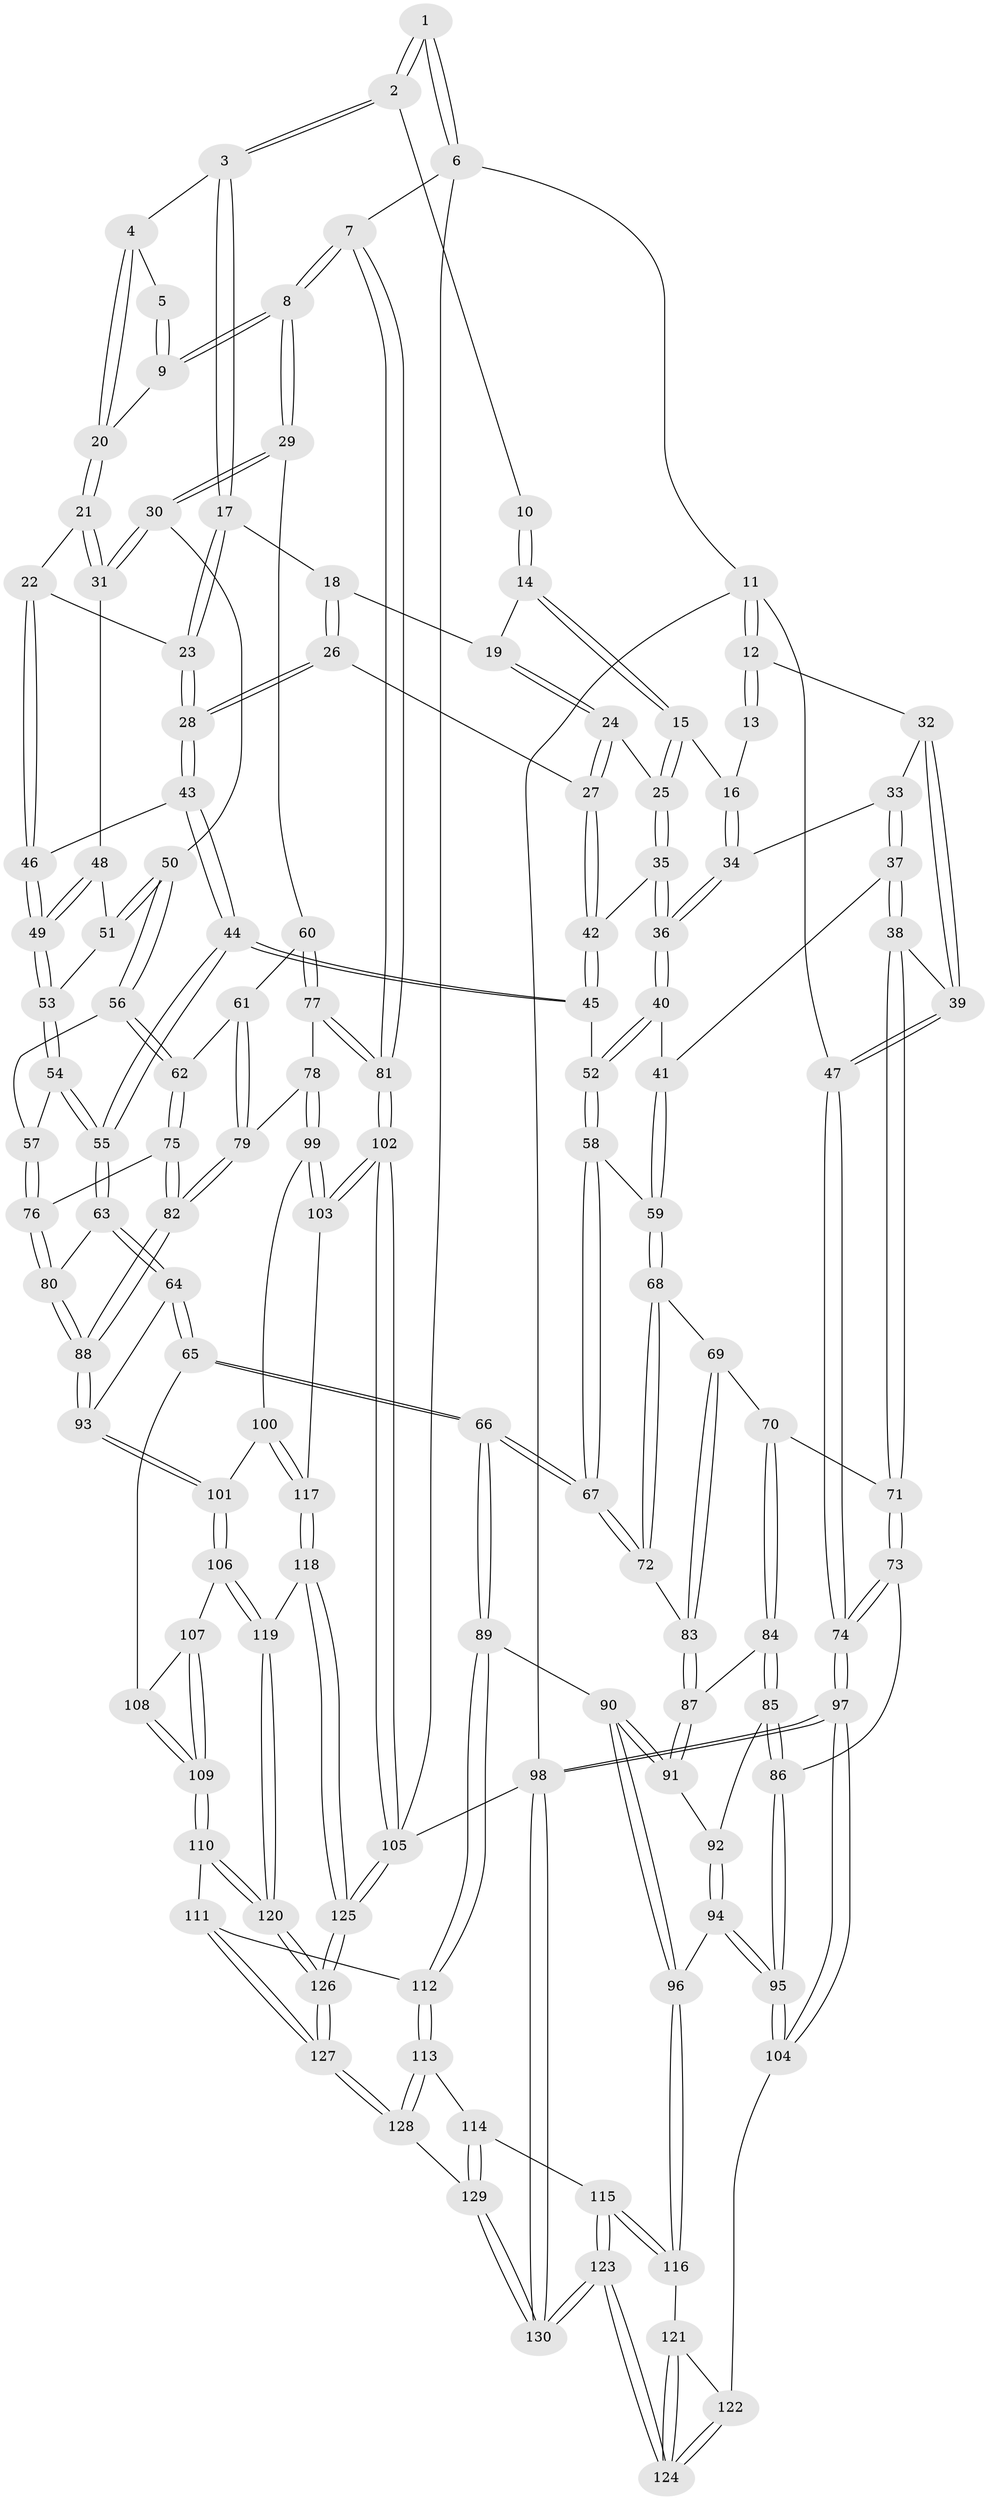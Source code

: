 // Generated by graph-tools (version 1.1) at 2025/01/03/09/25 05:01:19]
// undirected, 130 vertices, 322 edges
graph export_dot {
graph [start="1"]
  node [color=gray90,style=filled];
  1 [pos="+0.8714271636170858+0"];
  2 [pos="+0.6229849613789019+0"];
  3 [pos="+0.6192908508109866+0"];
  4 [pos="+0.789305121386006+0.05238878131946646"];
  5 [pos="+0.8687592356139667+0"];
  6 [pos="+1+0"];
  7 [pos="+1+0.23709478755477262"];
  8 [pos="+1+0.2434500393932512"];
  9 [pos="+0.8762045425053094+0.06834257593353213"];
  10 [pos="+0.27824918309373153+0"];
  11 [pos="+0+0"];
  12 [pos="+0+0"];
  13 [pos="+0.23946064528417793+0"];
  14 [pos="+0.33993599578619316+0"];
  15 [pos="+0.22979341355911262+0.09396009041080178"];
  16 [pos="+0.19656925785076163+0.09127373919965716"];
  17 [pos="+0.6078801776048054+0"];
  18 [pos="+0.46379180086741273+0.07226529213584325"];
  19 [pos="+0.352968178297921+0.01976110763981626"];
  20 [pos="+0.7953170687377202+0.09428124075526524"];
  21 [pos="+0.7433289655113141+0.13905844584815308"];
  22 [pos="+0.6886629391244296+0.12484188805964844"];
  23 [pos="+0.6536764013854107+0.107673469581234"];
  24 [pos="+0.33785329333004616+0.08907209282397865"];
  25 [pos="+0.30821964892074083+0.13070217686056343"];
  26 [pos="+0.459798221148799+0.1432040723034868"];
  27 [pos="+0.4377206161778731+0.15331334565471574"];
  28 [pos="+0.5589693029625467+0.20742898314576633"];
  29 [pos="+1+0.2645987668514676"];
  30 [pos="+0.9701288920864591+0.26330804257276474"];
  31 [pos="+0.7669520974324749+0.17255246302276753"];
  32 [pos="+0.11885840804910375+0.09683831675235575"];
  33 [pos="+0.1625562028607114+0.1053676626190765"];
  34 [pos="+0.19108124550016511+0.09599250291703945"];
  35 [pos="+0.3110418005370412+0.21641675795286644"];
  36 [pos="+0.26596373986822297+0.2538314773325992"];
  37 [pos="+0.1550197710549382+0.3086470696021626"];
  38 [pos="+0.13084702755725147+0.32262157215717435"];
  39 [pos="+0+0.2511580637747446"];
  40 [pos="+0.25002461587036806+0.2758219824635194"];
  41 [pos="+0.242607040127011+0.28291054175336605"];
  42 [pos="+0.3756540756636665+0.21766348882586242"];
  43 [pos="+0.5572108702252482+0.2280196953438651"];
  44 [pos="+0.5294277479131961+0.33927806985493003"];
  45 [pos="+0.4815925931103924+0.3328317752394193"];
  46 [pos="+0.6835457351389801+0.258127985010297"];
  47 [pos="+0+0.21056921287028504"];
  48 [pos="+0.7561614858313016+0.22405103957331463"];
  49 [pos="+0.7090453784464382+0.30272934884623615"];
  50 [pos="+0.848939130155927+0.30864499574200854"];
  51 [pos="+0.8003913560467312+0.29533044313041784"];
  52 [pos="+0.4481138368290361+0.34568870747845154"];
  53 [pos="+0.7086690802284289+0.31059208103865876"];
  54 [pos="+0.6770474669562178+0.376722167205205"];
  55 [pos="+0.5748048830736829+0.40144765410840205"];
  56 [pos="+0.7668050687576045+0.40562718243874146"];
  57 [pos="+0.7205043551067217+0.3961126948006901"];
  58 [pos="+0.3812831668506452+0.3915571253439414"];
  59 [pos="+0.33593916696987997+0.4048939071501704"];
  60 [pos="+0.9203323280387219+0.4057514211462081"];
  61 [pos="+0.8619924468034078+0.43311934200582675"];
  62 [pos="+0.7917795090742756+0.4306898822737948"];
  63 [pos="+0.5596467431206084+0.49071616364040954"];
  64 [pos="+0.5122462285077015+0.5835666688263512"];
  65 [pos="+0.502307238846188+0.5964812708373167"];
  66 [pos="+0.4974853875783537+0.5986126613788197"];
  67 [pos="+0.4698652616757987+0.5764622533698429"];
  68 [pos="+0.3188161091127927+0.4502200253988647"];
  69 [pos="+0.29713108697170926+0.45854042629908864"];
  70 [pos="+0.22247581443138156+0.4594678409189414"];
  71 [pos="+0.13180416348341042+0.38159793699206535"];
  72 [pos="+0.3769647926578566+0.5199459431499637"];
  73 [pos="+0.07069584370244457+0.4892273914932349"];
  74 [pos="+0+0.5020925334187326"];
  75 [pos="+0.7918648884419213+0.44825615935060514"];
  76 [pos="+0.727593976902766+0.5290825333732304"];
  77 [pos="+0.9265796350822217+0.5354291846012287"];
  78 [pos="+0.8994139720677398+0.564991953116984"];
  79 [pos="+0.8674033327536501+0.5607203836701167"];
  80 [pos="+0.7260276426791716+0.534559299170818"];
  81 [pos="+1+0.4472184623387537"];
  82 [pos="+0.8271435005198805+0.5672299369653947"];
  83 [pos="+0.2806815394602602+0.5529225782481778"];
  84 [pos="+0.22230728311571524+0.46385320673194513"];
  85 [pos="+0.19996041773804282+0.569171584315382"];
  86 [pos="+0.11034521703231842+0.5910302747712934"];
  87 [pos="+0.2790212416589321+0.5548406782689204"];
  88 [pos="+0.777296173440545+0.6009531907547365"];
  89 [pos="+0.476903175007007+0.6237766103733482"];
  90 [pos="+0.3975984175611932+0.6602144504149836"];
  91 [pos="+0.27283515806234543+0.567304809096606"];
  92 [pos="+0.23410259677242856+0.5820105921609919"];
  93 [pos="+0.7738836496154369+0.6091546976545508"];
  94 [pos="+0.25955145274302843+0.6949281266036557"];
  95 [pos="+0.06136763124965273+0.7551105179835239"];
  96 [pos="+0.3381577200823278+0.7113704131057611"];
  97 [pos="+0+0.8887051122789047"];
  98 [pos="+0+1"];
  99 [pos="+0.9419250360297489+0.6320625299077856"];
  100 [pos="+0.8464754452938202+0.7224151327770039"];
  101 [pos="+0.7677742039186196+0.695725533334655"];
  102 [pos="+1+0.6714652080142491"];
  103 [pos="+1+0.682289931985826"];
  104 [pos="+0.031714452547712095+0.7907569744690716"];
  105 [pos="+1+1"];
  106 [pos="+0.7637800374727216+0.699053291156422"];
  107 [pos="+0.7274968580793629+0.7021812211722703"];
  108 [pos="+0.5383435072059+0.6265318450659977"];
  109 [pos="+0.6280458406102397+0.7796858236370975"];
  110 [pos="+0.6252093906167727+0.7990272215650097"];
  111 [pos="+0.5615749266644653+0.8290479777702229"];
  112 [pos="+0.5021069375559325+0.8216743437679026"];
  113 [pos="+0.49028247958706844+0.8349665267823267"];
  114 [pos="+0.477268602918474+0.8417645266173713"];
  115 [pos="+0.39713210619749956+0.842829684587638"];
  116 [pos="+0.3361574567962351+0.776074856161006"];
  117 [pos="+0.905773436600456+0.7958882721508225"];
  118 [pos="+0.904315635784289+0.8425201179387407"];
  119 [pos="+0.7492946549471857+0.8146809559108636"];
  120 [pos="+0.7113691175380218+0.8727516311788217"];
  121 [pos="+0.28853392732135413+0.8218660158331201"];
  122 [pos="+0.04399827448822822+0.798157194425721"];
  123 [pos="+0.3031212996890133+1"];
  124 [pos="+0.28046177532578287+1"];
  125 [pos="+1+1"];
  126 [pos="+0.7299470030126236+1"];
  127 [pos="+0.7141677510934871+1"];
  128 [pos="+0.6460705278376841+1"];
  129 [pos="+0.3968313168256984+1"];
  130 [pos="+0.34202990457422877+1"];
  1 -- 2;
  1 -- 2;
  1 -- 6;
  1 -- 6;
  2 -- 3;
  2 -- 3;
  2 -- 10;
  3 -- 4;
  3 -- 17;
  3 -- 17;
  4 -- 5;
  4 -- 20;
  4 -- 20;
  5 -- 9;
  5 -- 9;
  6 -- 7;
  6 -- 11;
  6 -- 105;
  7 -- 8;
  7 -- 8;
  7 -- 81;
  7 -- 81;
  8 -- 9;
  8 -- 9;
  8 -- 29;
  8 -- 29;
  9 -- 20;
  10 -- 14;
  10 -- 14;
  11 -- 12;
  11 -- 12;
  11 -- 47;
  11 -- 98;
  12 -- 13;
  12 -- 13;
  12 -- 32;
  13 -- 16;
  14 -- 15;
  14 -- 15;
  14 -- 19;
  15 -- 16;
  15 -- 25;
  15 -- 25;
  16 -- 34;
  16 -- 34;
  17 -- 18;
  17 -- 23;
  17 -- 23;
  18 -- 19;
  18 -- 26;
  18 -- 26;
  19 -- 24;
  19 -- 24;
  20 -- 21;
  20 -- 21;
  21 -- 22;
  21 -- 31;
  21 -- 31;
  22 -- 23;
  22 -- 46;
  22 -- 46;
  23 -- 28;
  23 -- 28;
  24 -- 25;
  24 -- 27;
  24 -- 27;
  25 -- 35;
  25 -- 35;
  26 -- 27;
  26 -- 28;
  26 -- 28;
  27 -- 42;
  27 -- 42;
  28 -- 43;
  28 -- 43;
  29 -- 30;
  29 -- 30;
  29 -- 60;
  30 -- 31;
  30 -- 31;
  30 -- 50;
  31 -- 48;
  32 -- 33;
  32 -- 39;
  32 -- 39;
  33 -- 34;
  33 -- 37;
  33 -- 37;
  34 -- 36;
  34 -- 36;
  35 -- 36;
  35 -- 36;
  35 -- 42;
  36 -- 40;
  36 -- 40;
  37 -- 38;
  37 -- 38;
  37 -- 41;
  38 -- 39;
  38 -- 71;
  38 -- 71;
  39 -- 47;
  39 -- 47;
  40 -- 41;
  40 -- 52;
  40 -- 52;
  41 -- 59;
  41 -- 59;
  42 -- 45;
  42 -- 45;
  43 -- 44;
  43 -- 44;
  43 -- 46;
  44 -- 45;
  44 -- 45;
  44 -- 55;
  44 -- 55;
  45 -- 52;
  46 -- 49;
  46 -- 49;
  47 -- 74;
  47 -- 74;
  48 -- 49;
  48 -- 49;
  48 -- 51;
  49 -- 53;
  49 -- 53;
  50 -- 51;
  50 -- 51;
  50 -- 56;
  50 -- 56;
  51 -- 53;
  52 -- 58;
  52 -- 58;
  53 -- 54;
  53 -- 54;
  54 -- 55;
  54 -- 55;
  54 -- 57;
  55 -- 63;
  55 -- 63;
  56 -- 57;
  56 -- 62;
  56 -- 62;
  57 -- 76;
  57 -- 76;
  58 -- 59;
  58 -- 67;
  58 -- 67;
  59 -- 68;
  59 -- 68;
  60 -- 61;
  60 -- 77;
  60 -- 77;
  61 -- 62;
  61 -- 79;
  61 -- 79;
  62 -- 75;
  62 -- 75;
  63 -- 64;
  63 -- 64;
  63 -- 80;
  64 -- 65;
  64 -- 65;
  64 -- 93;
  65 -- 66;
  65 -- 66;
  65 -- 108;
  66 -- 67;
  66 -- 67;
  66 -- 89;
  66 -- 89;
  67 -- 72;
  67 -- 72;
  68 -- 69;
  68 -- 72;
  68 -- 72;
  69 -- 70;
  69 -- 83;
  69 -- 83;
  70 -- 71;
  70 -- 84;
  70 -- 84;
  71 -- 73;
  71 -- 73;
  72 -- 83;
  73 -- 74;
  73 -- 74;
  73 -- 86;
  74 -- 97;
  74 -- 97;
  75 -- 76;
  75 -- 82;
  75 -- 82;
  76 -- 80;
  76 -- 80;
  77 -- 78;
  77 -- 81;
  77 -- 81;
  78 -- 79;
  78 -- 99;
  78 -- 99;
  79 -- 82;
  79 -- 82;
  80 -- 88;
  80 -- 88;
  81 -- 102;
  81 -- 102;
  82 -- 88;
  82 -- 88;
  83 -- 87;
  83 -- 87;
  84 -- 85;
  84 -- 85;
  84 -- 87;
  85 -- 86;
  85 -- 86;
  85 -- 92;
  86 -- 95;
  86 -- 95;
  87 -- 91;
  87 -- 91;
  88 -- 93;
  88 -- 93;
  89 -- 90;
  89 -- 112;
  89 -- 112;
  90 -- 91;
  90 -- 91;
  90 -- 96;
  90 -- 96;
  91 -- 92;
  92 -- 94;
  92 -- 94;
  93 -- 101;
  93 -- 101;
  94 -- 95;
  94 -- 95;
  94 -- 96;
  95 -- 104;
  95 -- 104;
  96 -- 116;
  96 -- 116;
  97 -- 98;
  97 -- 98;
  97 -- 104;
  97 -- 104;
  98 -- 130;
  98 -- 130;
  98 -- 105;
  99 -- 100;
  99 -- 103;
  99 -- 103;
  100 -- 101;
  100 -- 117;
  100 -- 117;
  101 -- 106;
  101 -- 106;
  102 -- 103;
  102 -- 103;
  102 -- 105;
  102 -- 105;
  103 -- 117;
  104 -- 122;
  105 -- 125;
  105 -- 125;
  106 -- 107;
  106 -- 119;
  106 -- 119;
  107 -- 108;
  107 -- 109;
  107 -- 109;
  108 -- 109;
  108 -- 109;
  109 -- 110;
  109 -- 110;
  110 -- 111;
  110 -- 120;
  110 -- 120;
  111 -- 112;
  111 -- 127;
  111 -- 127;
  112 -- 113;
  112 -- 113;
  113 -- 114;
  113 -- 128;
  113 -- 128;
  114 -- 115;
  114 -- 129;
  114 -- 129;
  115 -- 116;
  115 -- 116;
  115 -- 123;
  115 -- 123;
  116 -- 121;
  117 -- 118;
  117 -- 118;
  118 -- 119;
  118 -- 125;
  118 -- 125;
  119 -- 120;
  119 -- 120;
  120 -- 126;
  120 -- 126;
  121 -- 122;
  121 -- 124;
  121 -- 124;
  122 -- 124;
  122 -- 124;
  123 -- 124;
  123 -- 124;
  123 -- 130;
  123 -- 130;
  125 -- 126;
  125 -- 126;
  126 -- 127;
  126 -- 127;
  127 -- 128;
  127 -- 128;
  128 -- 129;
  129 -- 130;
  129 -- 130;
}
